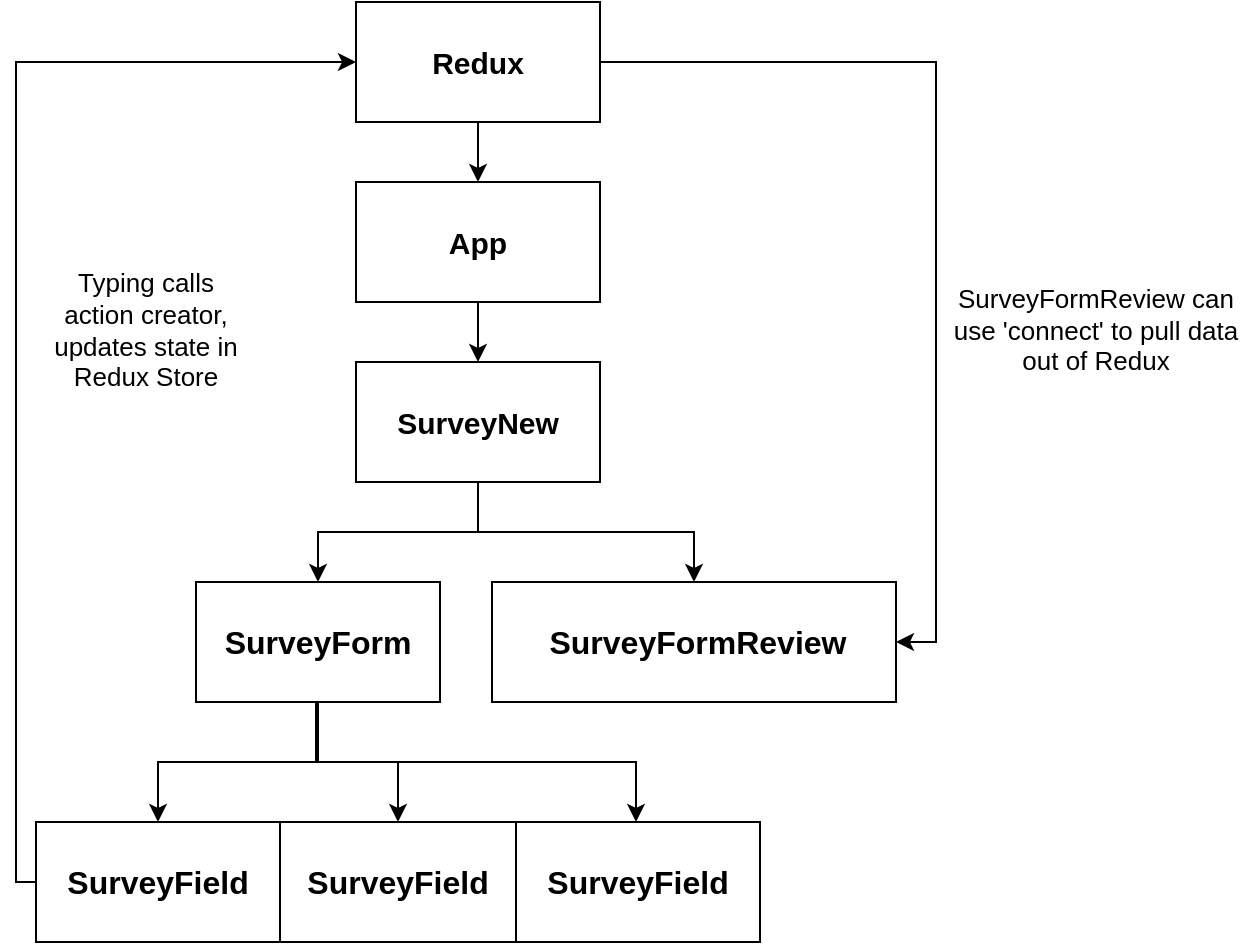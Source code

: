 <mxfile version="21.0.6" type="github"><diagram name="Page-1" id="ZX6v8YH-_cvFg15LEipT"><mxGraphModel dx="635" dy="927" grid="1" gridSize="10" guides="1" tooltips="1" connect="1" arrows="1" fold="1" page="1" pageScale="1" pageWidth="850" pageHeight="1100" math="0" shadow="0"><root><mxCell id="0"/><mxCell id="1" parent="0"/><mxCell id="NyIR-dtwcly8x5SuPE7s-31" value="" style="edgeStyle=orthogonalEdgeStyle;rounded=0;orthogonalLoop=1;jettySize=auto;html=1;entryX=0.5;entryY=0;entryDx=0;entryDy=0;" edge="1" parent="1" source="NyIR-dtwcly8x5SuPE7s-2" target="NyIR-dtwcly8x5SuPE7s-4"><mxGeometry relative="1" as="geometry"/></mxCell><mxCell id="NyIR-dtwcly8x5SuPE7s-32" style="edgeStyle=orthogonalEdgeStyle;rounded=0;orthogonalLoop=1;jettySize=auto;html=1;entryX=0.5;entryY=0;entryDx=0;entryDy=0;" edge="1" parent="1" source="NyIR-dtwcly8x5SuPE7s-2" target="NyIR-dtwcly8x5SuPE7s-7"><mxGeometry relative="1" as="geometry"/></mxCell><mxCell id="NyIR-dtwcly8x5SuPE7s-33" style="edgeStyle=orthogonalEdgeStyle;rounded=0;orthogonalLoop=1;jettySize=auto;html=1;" edge="1" parent="1" source="NyIR-dtwcly8x5SuPE7s-2" target="NyIR-dtwcly8x5SuPE7s-5"><mxGeometry relative="1" as="geometry"><Array as="points"><mxPoint x="205" y="473"/><mxPoint x="365" y="473"/></Array></mxGeometry></mxCell><mxCell id="NyIR-dtwcly8x5SuPE7s-2" value="" style="rounded=0;whiteSpace=wrap;html=1;" vertex="1" parent="1"><mxGeometry x="145" y="383" width="122" height="60" as="geometry"/></mxCell><mxCell id="NyIR-dtwcly8x5SuPE7s-3" value="" style="rounded=0;whiteSpace=wrap;html=1;" vertex="1" parent="1"><mxGeometry x="293" y="383" width="202" height="60" as="geometry"/></mxCell><mxCell id="NyIR-dtwcly8x5SuPE7s-4" value="" style="rounded=0;whiteSpace=wrap;html=1;" vertex="1" parent="1"><mxGeometry x="185" y="503" width="122" height="60" as="geometry"/></mxCell><mxCell id="NyIR-dtwcly8x5SuPE7s-5" value="" style="rounded=0;whiteSpace=wrap;html=1;" vertex="1" parent="1"><mxGeometry x="305" y="503" width="122" height="60" as="geometry"/></mxCell><mxCell id="NyIR-dtwcly8x5SuPE7s-7" value="" style="rounded=0;whiteSpace=wrap;html=1;verticalAlign=bottom;" vertex="1" parent="1"><mxGeometry x="65" y="503" width="122" height="60" as="geometry"/></mxCell><mxCell id="NyIR-dtwcly8x5SuPE7s-25" style="edgeStyle=orthogonalEdgeStyle;rounded=0;orthogonalLoop=1;jettySize=auto;html=1;exitX=0.5;exitY=1;exitDx=0;exitDy=0;entryX=0.5;entryY=0;entryDx=0;entryDy=0;" edge="1" parent="1" source="NyIR-dtwcly8x5SuPE7s-8" target="NyIR-dtwcly8x5SuPE7s-2"><mxGeometry relative="1" as="geometry"/></mxCell><mxCell id="NyIR-dtwcly8x5SuPE7s-26" style="edgeStyle=orthogonalEdgeStyle;rounded=0;orthogonalLoop=1;jettySize=auto;html=1;entryX=0.5;entryY=0;entryDx=0;entryDy=0;" edge="1" parent="1" source="NyIR-dtwcly8x5SuPE7s-8" target="NyIR-dtwcly8x5SuPE7s-3"><mxGeometry relative="1" as="geometry"/></mxCell><mxCell id="NyIR-dtwcly8x5SuPE7s-8" value="&lt;font style=&quot;font-size: 13px;&quot;&gt;&lt;font style=&quot;font-size: 14px;&quot;&gt;&lt;font style=&quot;font-size: 15px;&quot;&gt;&lt;b&gt;SurveyNew&lt;/b&gt;&lt;/font&gt;&lt;/font&gt;&lt;/font&gt;" style="rounded=0;whiteSpace=wrap;html=1;" vertex="1" parent="1"><mxGeometry x="225" y="273" width="122" height="60" as="geometry"/></mxCell><mxCell id="NyIR-dtwcly8x5SuPE7s-24" style="edgeStyle=orthogonalEdgeStyle;rounded=0;orthogonalLoop=1;jettySize=auto;html=1;exitX=0.5;exitY=1;exitDx=0;exitDy=0;entryX=0.5;entryY=0;entryDx=0;entryDy=0;" edge="1" parent="1" source="NyIR-dtwcly8x5SuPE7s-9" target="NyIR-dtwcly8x5SuPE7s-8"><mxGeometry relative="1" as="geometry"/></mxCell><mxCell id="NyIR-dtwcly8x5SuPE7s-9" value="" style="rounded=0;whiteSpace=wrap;html=1;" vertex="1" parent="1"><mxGeometry x="225" y="183" width="122" height="60" as="geometry"/></mxCell><mxCell id="NyIR-dtwcly8x5SuPE7s-23" style="edgeStyle=orthogonalEdgeStyle;rounded=0;orthogonalLoop=1;jettySize=auto;html=1;exitX=0.5;exitY=1;exitDx=0;exitDy=0;entryX=0.5;entryY=0;entryDx=0;entryDy=0;" edge="1" parent="1" source="NyIR-dtwcly8x5SuPE7s-10" target="NyIR-dtwcly8x5SuPE7s-9"><mxGeometry relative="1" as="geometry"/></mxCell><mxCell id="NyIR-dtwcly8x5SuPE7s-10" value="" style="rounded=0;whiteSpace=wrap;html=1;" vertex="1" parent="1"><mxGeometry x="225" y="93" width="122" height="60" as="geometry"/></mxCell><mxCell id="NyIR-dtwcly8x5SuPE7s-36" style="edgeStyle=orthogonalEdgeStyle;rounded=0;orthogonalLoop=1;jettySize=auto;html=1;entryX=0;entryY=0.5;entryDx=0;entryDy=0;" edge="1" parent="1" source="NyIR-dtwcly8x5SuPE7s-12" target="NyIR-dtwcly8x5SuPE7s-20"><mxGeometry relative="1" as="geometry"><Array as="points"><mxPoint x="55" y="533"/><mxPoint x="55" y="123"/></Array></mxGeometry></mxCell><mxCell id="NyIR-dtwcly8x5SuPE7s-12" value="&lt;b&gt;&lt;font style=&quot;font-size: 13px;&quot;&gt;&lt;font style=&quot;font-size: 14px;&quot;&gt;&lt;font style=&quot;font-size: 15px;&quot;&gt;&lt;font style=&quot;font-size: 16px;&quot;&gt;SurveyField&lt;/font&gt;&lt;/font&gt;&lt;/font&gt;&lt;/font&gt;&lt;/b&gt;" style="text;strokeColor=none;align=center;fillColor=none;html=1;verticalAlign=middle;whiteSpace=wrap;rounded=0;" vertex="1" parent="1"><mxGeometry x="65" y="518" width="122" height="30" as="geometry"/></mxCell><mxCell id="NyIR-dtwcly8x5SuPE7s-13" value="&lt;b&gt;&lt;font style=&quot;font-size: 13px;&quot;&gt;&lt;font style=&quot;font-size: 14px;&quot;&gt;&lt;font style=&quot;font-size: 15px;&quot;&gt;&lt;font style=&quot;font-size: 16px;&quot;&gt;SurveyField&lt;/font&gt;&lt;/font&gt;&lt;/font&gt;&lt;/font&gt;&lt;/b&gt;" style="text;strokeColor=none;align=center;fillColor=none;html=1;verticalAlign=middle;whiteSpace=wrap;rounded=0;" vertex="1" parent="1"><mxGeometry x="185" y="518" width="122" height="30" as="geometry"/></mxCell><mxCell id="NyIR-dtwcly8x5SuPE7s-14" value="&lt;b&gt;&lt;font style=&quot;font-size: 13px;&quot;&gt;&lt;font style=&quot;font-size: 14px;&quot;&gt;&lt;font style=&quot;font-size: 15px;&quot;&gt;&lt;font style=&quot;font-size: 16px;&quot;&gt;SurveyField&lt;/font&gt;&lt;/font&gt;&lt;/font&gt;&lt;/font&gt;&lt;/b&gt;" style="text;strokeColor=none;align=center;fillColor=none;html=1;verticalAlign=middle;whiteSpace=wrap;rounded=0;" vertex="1" parent="1"><mxGeometry x="305" y="518" width="122" height="30" as="geometry"/></mxCell><mxCell id="NyIR-dtwcly8x5SuPE7s-15" value="&lt;div&gt;&lt;b&gt;&lt;font style=&quot;font-size: 13px;&quot;&gt;&lt;font style=&quot;font-size: 14px;&quot;&gt;&lt;font style=&quot;font-size: 15px;&quot;&gt;&lt;font style=&quot;font-size: 16px;&quot;&gt;SurveyForm&lt;/font&gt;&lt;/font&gt;&lt;/font&gt;&lt;/font&gt;&lt;/b&gt;&lt;/div&gt;" style="text;strokeColor=none;align=center;fillColor=none;html=1;verticalAlign=middle;whiteSpace=wrap;rounded=0;" vertex="1" parent="1"><mxGeometry x="145" y="398" width="122" height="30" as="geometry"/></mxCell><mxCell id="NyIR-dtwcly8x5SuPE7s-16" value="&lt;b&gt;&lt;font style=&quot;font-size: 13px;&quot;&gt;&lt;font style=&quot;font-size: 14px;&quot;&gt;&lt;font style=&quot;font-size: 15px;&quot;&gt;&lt;font style=&quot;font-size: 16px;&quot;&gt;SurveyFormReview&lt;/font&gt;&lt;/font&gt;&lt;/font&gt;&lt;/font&gt;&lt;/b&gt;" style="text;strokeColor=none;align=center;fillColor=none;html=1;verticalAlign=middle;whiteSpace=wrap;rounded=0;" vertex="1" parent="1"><mxGeometry x="310" y="398" width="172" height="30" as="geometry"/></mxCell><mxCell id="NyIR-dtwcly8x5SuPE7s-19" value="&lt;b&gt;&lt;font style=&quot;font-size: 15px;&quot;&gt;App&lt;/font&gt;&lt;/b&gt;" style="text;strokeColor=none;align=center;fillColor=none;html=1;verticalAlign=middle;whiteSpace=wrap;rounded=0;" vertex="1" parent="1"><mxGeometry x="225" y="198" width="122" height="30" as="geometry"/></mxCell><mxCell id="NyIR-dtwcly8x5SuPE7s-39" style="edgeStyle=orthogonalEdgeStyle;rounded=0;orthogonalLoop=1;jettySize=auto;html=1;entryX=1;entryY=0.5;entryDx=0;entryDy=0;" edge="1" parent="1" source="NyIR-dtwcly8x5SuPE7s-20" target="NyIR-dtwcly8x5SuPE7s-3"><mxGeometry relative="1" as="geometry"><mxPoint x="525" y="423" as="targetPoint"/><Array as="points"><mxPoint x="515" y="123"/><mxPoint x="515" y="413"/></Array></mxGeometry></mxCell><mxCell id="NyIR-dtwcly8x5SuPE7s-20" value="&lt;b style=&quot;font-size: 15px;&quot;&gt;Redux&lt;/b&gt;" style="text;strokeColor=none;align=center;fillColor=none;html=1;verticalAlign=middle;whiteSpace=wrap;rounded=0;fontSize=15;" vertex="1" parent="1"><mxGeometry x="225" y="108" width="122" height="30" as="geometry"/></mxCell><mxCell id="NyIR-dtwcly8x5SuPE7s-40" value="Typing calls action creator, updates state in Redux Store" style="text;strokeColor=none;align=center;fillColor=none;html=1;verticalAlign=middle;whiteSpace=wrap;rounded=0;fontSize=13;" vertex="1" parent="1"><mxGeometry x="70" y="213" width="100" height="87" as="geometry"/></mxCell><mxCell id="NyIR-dtwcly8x5SuPE7s-41" value="&lt;span style=&quot;font-size: 13px;&quot;&gt;SurveyFormReview can use 'connect' to pull data out of Redux&lt;br style=&quot;font-size: 13px;&quot;&gt;&lt;/span&gt;" style="text;strokeColor=none;align=center;fillColor=none;html=1;verticalAlign=middle;whiteSpace=wrap;rounded=0;fontSize=13;" vertex="1" parent="1"><mxGeometry x="520" y="220.5" width="150" height="72" as="geometry"/></mxCell></root></mxGraphModel></diagram></mxfile>